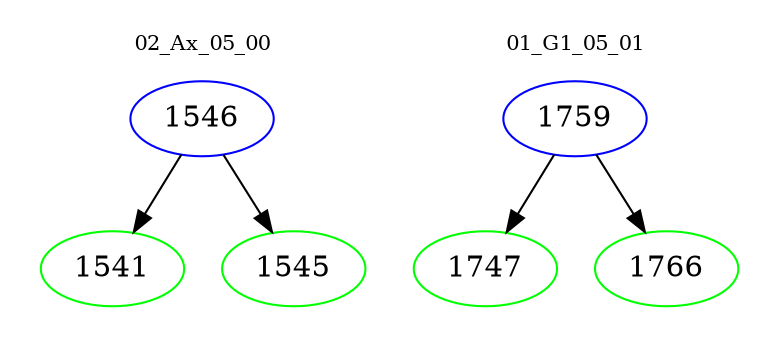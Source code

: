 digraph{
subgraph cluster_0 {
color = white
label = "02_Ax_05_00";
fontsize=10;
T0_1546 [label="1546", color="blue"]
T0_1546 -> T0_1541 [color="black"]
T0_1541 [label="1541", color="green"]
T0_1546 -> T0_1545 [color="black"]
T0_1545 [label="1545", color="green"]
}
subgraph cluster_1 {
color = white
label = "01_G1_05_01";
fontsize=10;
T1_1759 [label="1759", color="blue"]
T1_1759 -> T1_1747 [color="black"]
T1_1747 [label="1747", color="green"]
T1_1759 -> T1_1766 [color="black"]
T1_1766 [label="1766", color="green"]
}
}
